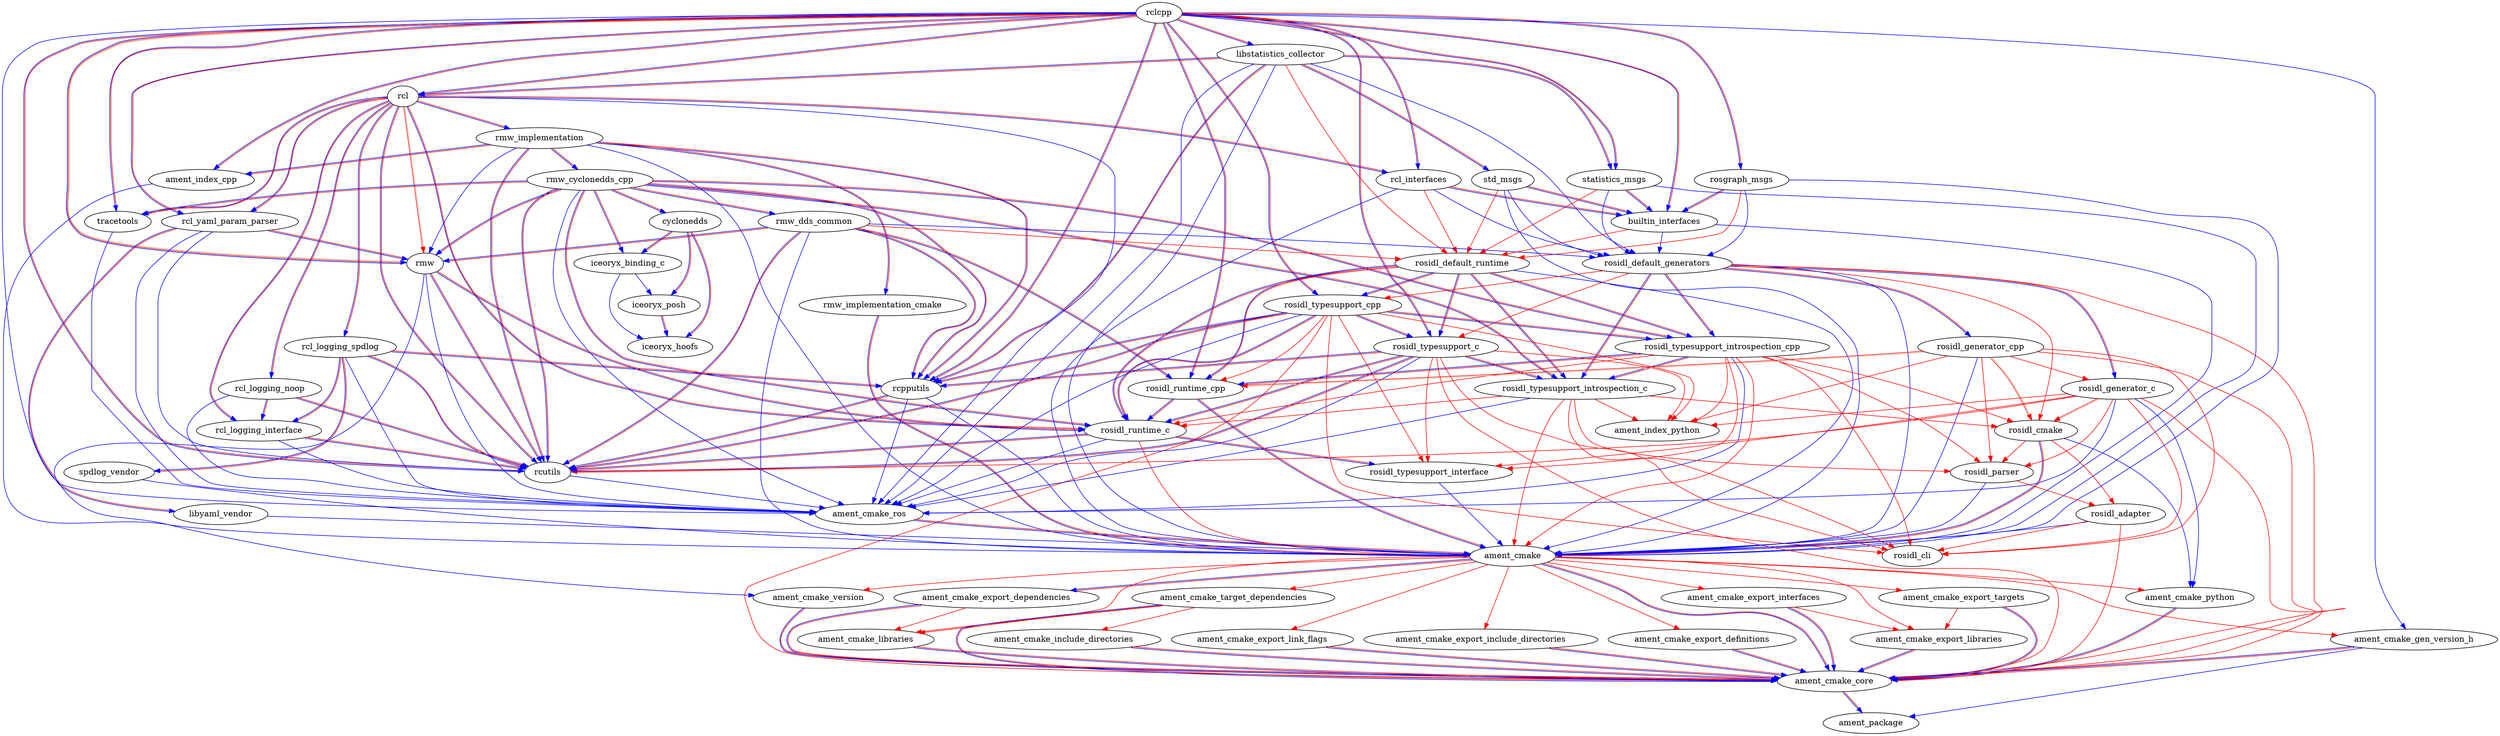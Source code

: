 digraph graphname {
  "rclcpp";
  "libstatistics_collector";
  "rcl";
  "rmw_implementation";
  "std_msgs";
  "statistics_msgs";
  "rosgraph_msgs";
  "rmw_cyclonedds_cpp";
  "rcl_interfaces";
  "rmw_dds_common";
  "builtin_interfaces";
  "rosidl_default_runtime";
  "rosidl_default_generators";
  "rosidl_typesupport_cpp";
  "rosidl_typesupport_c";
  "rosidl_typesupport_introspection_cpp";
  "rosidl_generator_cpp";
  "rcl_yaml_param_parser";
  "rcl_logging_spdlog";
  "rcl_logging_noop";
  "rosidl_typesupport_introspection_c";
  "rosidl_runtime_cpp";
  "rosidl_generator_c";
  "rmw";
  "rcl_logging_interface";
  "libyaml_vendor";
  "rosidl_runtime_c";
  "rcpputils";
  "rosidl_cmake";
  "rcutils";
  "tracetools";
  "rosidl_parser";
  "spdlog_vendor";
  "rosidl_typesupport_interface";
  "rosidl_adapter";
  "rmw_implementation_cmake";
  "ament_index_cpp";
  "ament_cmake_ros";
  "ament_cmake";
  "rosidl_cli";
  "ament_cmake_gen_version_h";
  "ament_index_python";
  "cyclonedds";
  "ament_cmake_target_dependencies";
  "ament_cmake_export_targets";
  "ament_cmake_export_interfaces";
  "ament_cmake_export_dependencies";
  "iceoryx_binding_c";
  "ament_cmake_version";
  "ament_cmake_python";
  "ament_cmake_libraries";
  "ament_cmake_include_directories";
  "ament_cmake_export_link_flags";
  "ament_cmake_export_libraries";
  "ament_cmake_export_include_directories";
  "ament_cmake_export_definitions";
  "iceoryx_posh";
  "ament_cmake_core";
  "iceoryx_hoofs";
  "ament_package";
  "rclcpp" -> "libstatistics_collector" [color="#0000ff:#ff0000"];
  "rclcpp" -> "rosgraph_msgs" [color="#0000ff:#ff0000"];
  "rclcpp" -> "tracetools" [color="#0000ff:#ff0000"];
  "rclcpp" -> "ament_cmake_ros" [color="#0000ff"];
  "rclcpp" -> "rcl_interfaces" [color="#0000ff:#ff0000"];
  "rclcpp" -> "ament_index_cpp" [color="#0000ff:#ff0000"];
  "rclcpp" -> "rosidl_typesupport_cpp" [color="#0000ff:#ff0000"];
  "rclcpp" -> "builtin_interfaces" [color="#0000ff:#ff0000"];
  "rclcpp" -> "rcl_yaml_param_parser" [color="#0000ff:#ff0000"];
  "rclcpp" -> "rosidl_runtime_cpp" [color="#0000ff:#ff0000"];
  "rclcpp" -> "rcutils" [color="#0000ff:#ff0000"];
  "rclcpp" -> "ament_cmake_gen_version_h" [color="#0000ff"];
  "rclcpp" -> "rcpputils" [color="#0000ff:#ff0000"];
  "rclcpp" -> "statistics_msgs" [color="#0000ff:#ff0000"];
  "rclcpp" -> "rmw" [color="#0000ff:#ff0000:#d2b48c"];
  "rclcpp" -> "rcl" [color="#0000ff:#ff0000"];
  "rclcpp" -> "rosidl_typesupport_c" [color="#0000ff:#ff0000"];
  "libstatistics_collector" -> "ament_cmake_ros" [color="#0000ff"];
  "libstatistics_collector" -> "std_msgs" [color="#0000ff:#ff0000"];
  "libstatistics_collector" -> "rosidl_default_generators" [color="#0000ff"];
  "libstatistics_collector" -> "statistics_msgs" [color="#0000ff:#ff0000"];
  "libstatistics_collector" -> "rcpputils" [color="#0000ff:#ff0000"];
  "libstatistics_collector" -> "rcl" [color="#0000ff:#ff0000"];
  "libstatistics_collector" -> "ament_cmake" [color="#0000ff"];
  "libstatistics_collector" -> "rosidl_default_runtime" [color="#ff0000"];
  "rcl" -> "tracetools" [color="#0000ff:#ff0000"];
  "rcl" -> "ament_cmake_ros" [color="#0000ff"];
  "rcl" -> "rcl_interfaces" [color="#0000ff:#ff0000"];
  "rcl" -> "rcl_yaml_param_parser" [color="#0000ff:#ff0000"];
  "rcl" -> "rcutils" [color="#0000ff:#ff0000"];
  "rcl" -> "rcl_logging_interface" [color="#0000ff:#ff0000"];
  "rcl" -> "rcl_logging_noop" [color="#0000ff:#ff0000"];
  "rcl" -> "rmw_implementation" [color="#0000ff:#ff0000"];
  "rcl" -> "rcl_logging_spdlog" [color="#0000ff:#ff0000"];
  "rcl" -> "rosidl_runtime_c" [color="#0000ff:#ff0000"];
  "rcl" -> "rmw" [color="#ff0000:#d2b48c"];
  "rmw_implementation" -> "rmw_implementation_cmake" [color="#0000ff:#ff0000"];
  "rmw_implementation" -> "ament_index_cpp" [color="#0000ff:#ff0000"];
  "rmw_implementation" -> "rcutils" [color="#0000ff:#ff0000"];
  "rmw_implementation" -> "rcpputils" [color="#0000ff:#ff0000"];
  "rmw_implementation" -> "rmw_cyclonedds_cpp" [color="#0000ff:#ff0000"];
  "rmw_implementation" -> "rmw" [color="#0000ff"];
  "rmw_implementation" -> "ament_cmake" [color="#0000ff"];
  "std_msgs" -> "rosidl_default_generators" [color="#0000ff"];
  "std_msgs" -> "builtin_interfaces" [color="#0000ff:#ff0000"];
  "std_msgs" -> "ament_cmake" [color="#0000ff"];
  "std_msgs" -> "rosidl_default_runtime" [color="#ff0000"];
  "statistics_msgs" -> "rosidl_default_generators" [color="#0000ff"];
  "statistics_msgs" -> "builtin_interfaces" [color="#0000ff:#ff0000"];
  "statistics_msgs" -> "ament_cmake" [color="#0000ff"];
  "statistics_msgs" -> "rosidl_default_runtime" [color="#ff0000"];
  "rosgraph_msgs" -> "rosidl_default_generators" [color="#0000ff"];
  "rosgraph_msgs" -> "builtin_interfaces" [color="#0000ff:#ff0000"];
  "rosgraph_msgs" -> "ament_cmake" [color="#0000ff"];
  "rosgraph_msgs" -> "rosidl_default_runtime" [color="#ff0000"];
  "rmw_cyclonedds_cpp" -> "tracetools" [color="#0000ff:#ff0000"];
  "rmw_cyclonedds_cpp" -> "ament_cmake_ros" [color="#0000ff"];
  "rmw_cyclonedds_cpp" -> "rmw_dds_common" [color="#0000ff:#ff0000"];
  "rmw_cyclonedds_cpp" -> "rosidl_typesupport_introspection_c" [color="#0000ff:#ff0000"];
  "rmw_cyclonedds_cpp" -> "rcutils" [color="#0000ff:#ff0000"];
  "rmw_cyclonedds_cpp" -> "rosidl_typesupport_introspection_cpp" [color="#0000ff:#ff0000"];
  "rmw_cyclonedds_cpp" -> "rcpputils" [color="#0000ff:#ff0000"];
  "rmw_cyclonedds_cpp" -> "iceoryx_binding_c" [color="#0000ff:#ff0000"];
  "rmw_cyclonedds_cpp" -> "cyclonedds" [color="#0000ff:#ff0000"];
  "rmw_cyclonedds_cpp" -> "rmw" [color="#0000ff:#ff0000"];
  "rmw_cyclonedds_cpp" -> "rosidl_runtime_c" [color="#0000ff:#ff0000"];
  "rcl_interfaces" -> "rosidl_default_generators" [color="#0000ff"];
  "rcl_interfaces" -> "builtin_interfaces" [color="#0000ff:#ff0000"];
  "rcl_interfaces" -> "ament_cmake" [color="#0000ff"];
  "rcl_interfaces" -> "rosidl_default_runtime" [color="#ff0000"];
  "rmw_dds_common" -> "rosidl_default_generators" [color="#0000ff"];
  "rmw_dds_common" -> "rosidl_runtime_cpp" [color="#0000ff:#ff0000"];
  "rmw_dds_common" -> "rcutils" [color="#0000ff:#ff0000"];
  "rmw_dds_common" -> "rcpputils" [color="#0000ff:#ff0000"];
  "rmw_dds_common" -> "rmw" [color="#0000ff:#ff0000"];
  "rmw_dds_common" -> "ament_cmake" [color="#0000ff"];
  "rmw_dds_common" -> "rosidl_default_runtime" [color="#ff0000"];
  "builtin_interfaces" -> "rosidl_default_generators" [color="#0000ff"];
  "builtin_interfaces" -> "ament_cmake" [color="#0000ff"];
  "builtin_interfaces" -> "rosidl_default_runtime" [color="#ff0000"];
  "rosidl_default_runtime" -> "rosidl_typesupport_cpp" [color="#0000ff:#ff0000"];
  "rosidl_default_runtime" -> "ament_cmake" [color="#0000ff"];
  "rosidl_default_runtime" -> "rosidl_typesupport_introspection_c" [color="#0000ff:#ff0000"];
  "rosidl_default_runtime" -> "rosidl_runtime_cpp" [color="#0000ff:#ff0000"];
  "rosidl_default_runtime" -> "rosidl_typesupport_introspection_cpp" [color="#0000ff:#ff0000"];
  "rosidl_default_runtime" -> "rosidl_runtime_c" [color="#0000ff:#ff0000"];
  "rosidl_default_runtime" -> "rosidl_typesupport_c" [color="#0000ff:#ff0000"];
  "rosidl_default_generators" -> "rosidl_generator_c" [color="#0000ff:#ff0000"];
  "rosidl_default_generators" -> "rosidl_typesupport_introspection_c" [color="#0000ff:#ff0000"];
  "rosidl_default_generators" -> "rosidl_typesupport_introspection_cpp" [color="#0000ff:#ff0000"];
  "rosidl_default_generators" -> "rosidl_generator_cpp" [color="#0000ff:#ff0000"];
  "rosidl_default_generators" -> "ament_cmake" [color="#0000ff"];
  "rosidl_default_generators" -> "rosidl_cmake" [color="#ff0000"];
  "rosidl_default_generators" -> "ament_cmake_core" [color="#ff0000"];
  "rosidl_default_generators" -> "rosidl_typesupport_cpp" [color="#ff0000"];
  "rosidl_default_generators" -> "rosidl_typesupport_c" [color="#ff0000"];
  "rosidl_typesupport_cpp" -> "ament_cmake_ros" [color="#0000ff"];
  "rosidl_typesupport_cpp" -> "rcutils" [color="#0000ff:#ff0000"];
  "rosidl_typesupport_cpp" -> "rosidl_typesupport_introspection_cpp" [color="#0000ff:#ff0000"];
  "rosidl_typesupport_cpp" -> "rcpputils" [color="#0000ff:#ff0000"];
  "rosidl_typesupport_cpp" -> "rosidl_runtime_c" [color="#0000ff:#ff0000"];
  "rosidl_typesupport_cpp" -> "rosidl_typesupport_c" [color="#0000ff:#ff0000"];
  "rosidl_typesupport_cpp" -> "ament_index_python" [color="#ff0000"];
  "rosidl_typesupport_cpp" -> "ament_cmake_core" [color="#ff0000"];
  "rosidl_typesupport_cpp" -> "rosidl_runtime_cpp" [color="#ff0000"];
  "rosidl_typesupport_cpp" -> "rosidl_cli" [color="#ff0000"];
  "rosidl_typesupport_cpp" -> "rosidl_typesupport_interface" [color="#ff0000"];
  "rosidl_typesupport_c" -> "ament_cmake_ros" [color="#0000ff"];
  "rosidl_typesupport_c" -> "rosidl_typesupport_introspection_c" [color="#0000ff:#ff0000"];
  "rosidl_typesupport_c" -> "rcutils" [color="#0000ff:#ff0000"];
  "rosidl_typesupport_c" -> "rcpputils" [color="#0000ff:#ff0000"];
  "rosidl_typesupport_c" -> "rosidl_runtime_c" [color="#0000ff:#ff0000"];
  "rosidl_typesupport_c" -> "ament_index_python" [color="#ff0000"];
  "rosidl_typesupport_c" -> "ament_cmake_core" [color="#ff0000"];
  "rosidl_typesupport_c" -> "rosidl_cli" [color="#ff0000"];
  "rosidl_typesupport_c" -> "rosidl_typesupport_interface" [color="#ff0000"];
  "rosidl_typesupport_introspection_cpp" -> "ament_cmake_ros" [color="#0000ff"];
  "rosidl_typesupport_introspection_cpp" -> "rosidl_typesupport_introspection_c" [color="#0000ff:#ff0000"];
  "rosidl_typesupport_introspection_cpp" -> "rosidl_runtime_cpp" [color="#0000ff:#ff0000"];
  "rosidl_typesupport_introspection_cpp" -> "rosidl_cmake" [color="#ff0000"];
  "rosidl_typesupport_introspection_cpp" -> "ament_index_python" [color="#ff0000"];
  "rosidl_typesupport_introspection_cpp" -> "rosidl_parser" [color="#ff0000"];
  "rosidl_typesupport_introspection_cpp" -> "rosidl_cli" [color="#ff0000"];
  "rosidl_typesupport_introspection_cpp" -> "rosidl_typesupport_interface" [color="#ff0000"];
  "rosidl_typesupport_introspection_cpp" -> "rosidl_runtime_c" [color="#ff0000"];
  "rosidl_typesupport_introspection_cpp" -> "ament_cmake" [color="#ff0000"];
  "rosidl_generator_cpp" -> "ament_cmake" [color="#0000ff"];
  "rosidl_generator_cpp" -> "rosidl_cmake" [color="#ff0000:#d2b48c"];
  "rosidl_generator_cpp" -> "ament_index_python" [color="#ff0000"];
  "rosidl_generator_cpp" -> "ament_cmake_core" [color="#ff0000"];
  "rosidl_generator_cpp" -> "rosidl_generator_c" [color="#ff0000"];
  "rosidl_generator_cpp" -> "rosidl_runtime_cpp" [color="#ff0000:#d2b48c"];
  "rosidl_generator_cpp" -> "rosidl_parser" [color="#ff0000"];
  "rosidl_generator_cpp" -> "rosidl_cli" [color="#ff0000"];
  "rcl_yaml_param_parser" -> "ament_cmake_ros" [color="#0000ff"];
  "rcl_yaml_param_parser" -> "libyaml_vendor" [color="#0000ff:#ff0000"];
  "rcl_yaml_param_parser" -> "rcutils" [color="#0000ff"];
  "rcl_yaml_param_parser" -> "rmw" [color="#0000ff:#ff0000"];
  "rcl_logging_spdlog" -> "ament_cmake_ros" [color="#0000ff"];
  "rcl_logging_spdlog" -> "rcutils" [color="#0000ff:#ff0000"];
  "rcl_logging_spdlog" -> "rcl_logging_interface" [color="#0000ff:#ff0000"];
  "rcl_logging_spdlog" -> "rcpputils" [color="#0000ff:#ff0000"];
  "rcl_logging_spdlog" -> "spdlog_vendor" [color="#0000ff:#ff0000"];
  "rcl_logging_noop" -> "rcl_logging_interface" [color="#0000ff:#ff0000"];
  "rcl_logging_noop" -> "ament_cmake_ros" [color="#0000ff"];
  "rcl_logging_noop" -> "rcutils" [color="#0000ff:#ff0000"];
  "rosidl_typesupport_introspection_c" -> "ament_cmake_ros" [color="#0000ff"];
  "rosidl_typesupport_introspection_c" -> "rosidl_cmake" [color="#ff0000"];
  "rosidl_typesupport_introspection_c" -> "ament_index_python" [color="#ff0000"];
  "rosidl_typesupport_introspection_c" -> "rosidl_parser" [color="#ff0000"];
  "rosidl_typesupport_introspection_c" -> "rosidl_cli" [color="#ff0000"];
  "rosidl_typesupport_introspection_c" -> "rosidl_runtime_c" [color="#ff0000"];
  "rosidl_typesupport_introspection_c" -> "ament_cmake" [color="#ff0000"];
  "rosidl_runtime_cpp" -> "rosidl_runtime_c" [color="#0000ff:#ff0000"];
  "rosidl_runtime_cpp" -> "ament_cmake" [color="#0000ff:#ff0000"];
  "rosidl_generator_c" -> "ament_cmake_ros" [color="#0000ff"];
  "rosidl_generator_c" -> "ament_cmake_python" [color="#0000ff"];
  "rosidl_generator_c" -> "rosidl_cmake" [color="#ff0000:#d2b48c"];
  "rosidl_generator_c" -> "ament_index_python" [color="#ff0000"];
  "rosidl_generator_c" -> "ament_cmake_core" [color="#ff0000"];
  "rosidl_generator_c" -> "rosidl_parser" [color="#ff0000"];
  "rosidl_generator_c" -> "rcutils" [color="#ff0000"];
  "rosidl_generator_c" -> "rosidl_cli" [color="#ff0000"];
  "rosidl_generator_c" -> "rosidl_typesupport_interface" [color="#ff0000"];
  "rmw" -> "ament_cmake_version" [color="#0000ff"];
  "rmw" -> "ament_cmake_ros" [color="#0000ff"];
  "rmw" -> "rosidl_runtime_c" [color="#0000ff:#ff0000"];
  "rmw" -> "rcutils" [color="#0000ff:#ff0000"];
  "rcl_logging_interface" -> "ament_cmake_ros" [color="#0000ff"];
  "rcl_logging_interface" -> "rcutils" [color="#0000ff:#ff0000"];
  "libyaml_vendor" -> "ament_cmake" [color="#0000ff"];
  "rosidl_runtime_c" -> "ament_cmake_ros" [color="#0000ff"];
  "rosidl_runtime_c" -> "rosidl_typesupport_interface" [color="#0000ff:#ff0000"];
  "rosidl_runtime_c" -> "rcutils" [color="#0000ff:#ff0000"];
  "rosidl_runtime_c" -> "ament_cmake" [color="#ff0000"];
  "rcpputils" -> "ament_cmake_ros" [color="#0000ff"];
  "rcpputils" -> "rcutils" [color="#0000ff:#ff0000"];
  "rcpputils" -> "ament_cmake" [color="#0000ff"];
  "rosidl_cmake" -> "ament_cmake_python" [color="#0000ff"];
  "rosidl_cmake" -> "ament_cmake" [color="#0000ff:#ff0000"];
  "rosidl_cmake" -> "rosidl_adapter" [color="#ff0000"];
  "rosidl_cmake" -> "rosidl_parser" [color="#ff0000"];
  "rcutils" -> "ament_cmake_ros" [color="#0000ff"];
  "tracetools" -> "ament_cmake_ros" [color="#0000ff"];
  "rosidl_parser" -> "ament_cmake" [color="#0000ff"];
  "rosidl_parser" -> "rosidl_adapter" [color="#ff0000"];
  "spdlog_vendor" -> "ament_cmake" [color="#0000ff"];
  "rosidl_typesupport_interface" -> "ament_cmake" [color="#0000ff"];
  "rosidl_adapter" -> "ament_cmake" [color="#0000ff"];
  "rosidl_adapter" -> "rosidl_cli" [color="#ff0000"];
  "rosidl_adapter" -> "ament_cmake_core" [color="#ff0000"];
  "rmw_implementation_cmake" -> "ament_cmake" [color="#0000ff:#ff0000"];
  "ament_index_cpp" -> "ament_cmake" [color="#0000ff"];
  "ament_cmake_ros" -> "ament_cmake" [color="#0000ff:#ff0000"];
  "ament_cmake" -> "ament_cmake_core" [color="#0000ff:#ff0000"];
  "ament_cmake" -> "ament_cmake_export_dependencies" [color="#0000ff:#ff0000"];
  "ament_cmake" -> "ament_cmake_export_interfaces" [color="#ff0000"];
  "ament_cmake" -> "ament_cmake_version" [color="#ff0000"];
  "ament_cmake" -> "ament_cmake_python" [color="#ff0000"];
  "ament_cmake" -> "ament_cmake_export_libraries" [color="#ff0000"];
  "ament_cmake" -> "ament_cmake_export_targets" [color="#ff0000"];
  "ament_cmake" -> "ament_cmake_gen_version_h" [color="#ff0000"];
  "ament_cmake" -> "ament_cmake_export_definitions" [color="#ff0000"];
  "ament_cmake" -> "ament_cmake_export_link_flags" [color="#ff0000"];
  "ament_cmake" -> "ament_cmake_export_include_directories" [color="#ff0000"];
  "ament_cmake" -> "ament_cmake_target_dependencies" [color="#ff0000"];
  "ament_cmake" -> "ament_cmake_libraries" [color="#ff0000"];
  "ament_cmake_gen_version_h" -> "ament_package" [color="#0000ff"];
  "ament_cmake_gen_version_h" -> "ament_cmake_core" [color="#0000ff:#ff0000"];
  "cyclonedds" -> "iceoryx_posh" [color="#0000ff:#ff0000"];
  "cyclonedds" -> "iceoryx_hoofs" [color="#0000ff:#ff0000"];
  "cyclonedds" -> "iceoryx_binding_c" [color="#0000ff:#ff0000"];
  "ament_cmake_target_dependencies" -> "ament_cmake_core" [color="#0000ff:#ff0000"];
  "ament_cmake_target_dependencies" -> "ament_cmake_libraries" [color="#ff0000"];
  "ament_cmake_target_dependencies" -> "ament_cmake_include_directories" [color="#ff0000"];
  "ament_cmake_export_targets" -> "ament_cmake_core" [color="#0000ff:#ff0000"];
  "ament_cmake_export_targets" -> "ament_cmake_export_libraries" [color="#ff0000"];
  "ament_cmake_export_interfaces" -> "ament_cmake_core" [color="#0000ff:#ff0000"];
  "ament_cmake_export_interfaces" -> "ament_cmake_export_libraries" [color="#ff0000"];
  "ament_cmake_export_dependencies" -> "ament_cmake_core" [color="#0000ff:#ff0000"];
  "ament_cmake_export_dependencies" -> "ament_cmake_libraries" [color="#ff0000"];
  "iceoryx_binding_c" -> "iceoryx_posh" [color="#0000ff"];
  "iceoryx_binding_c" -> "iceoryx_hoofs" [color="#0000ff"];
  "ament_cmake_version" -> "ament_cmake_core" [color="#0000ff:#ff0000"];
  "ament_cmake_python" -> "ament_cmake_core" [color="#0000ff:#ff0000"];
  "ament_cmake_libraries" -> "ament_cmake_core" [color="#0000ff:#ff0000"];
  "ament_cmake_include_directories" -> "ament_cmake_core" [color="#0000ff:#ff0000"];
  "ament_cmake_export_link_flags" -> "ament_cmake_core" [color="#0000ff:#ff0000"];
  "ament_cmake_export_libraries" -> "ament_cmake_core" [color="#0000ff:#ff0000"];
  "ament_cmake_export_include_directories" -> "ament_cmake_core" [color="#0000ff:#ff0000"];
  "ament_cmake_export_definitions" -> "ament_cmake_core" [color="#0000ff:#ff0000"];
  "iceoryx_posh" -> "iceoryx_hoofs" [color="#0000ff:#ff0000"];
  "ament_cmake_core" -> "ament_package" [color="#0000ff:#ff0000"];
}

